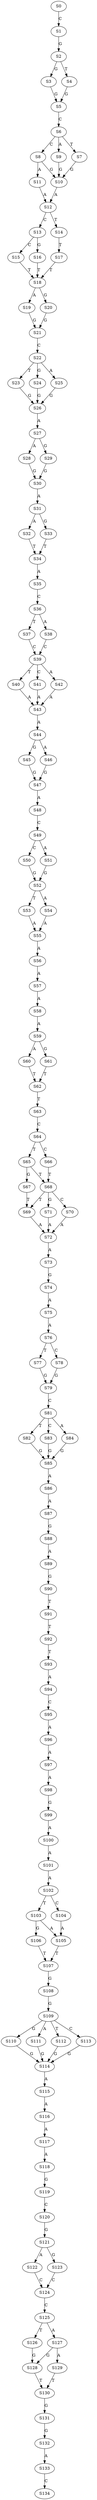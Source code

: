 strict digraph  {
	S0 -> S1 [ label = C ];
	S1 -> S2 [ label = G ];
	S2 -> S3 [ label = G ];
	S2 -> S4 [ label = T ];
	S3 -> S5 [ label = G ];
	S4 -> S5 [ label = G ];
	S5 -> S6 [ label = C ];
	S6 -> S7 [ label = T ];
	S6 -> S8 [ label = C ];
	S6 -> S9 [ label = A ];
	S7 -> S10 [ label = G ];
	S8 -> S10 [ label = G ];
	S8 -> S11 [ label = A ];
	S9 -> S10 [ label = G ];
	S10 -> S12 [ label = A ];
	S11 -> S12 [ label = A ];
	S12 -> S13 [ label = C ];
	S12 -> S14 [ label = T ];
	S13 -> S15 [ label = C ];
	S13 -> S16 [ label = G ];
	S14 -> S17 [ label = T ];
	S15 -> S18 [ label = T ];
	S16 -> S18 [ label = T ];
	S17 -> S18 [ label = T ];
	S18 -> S19 [ label = A ];
	S18 -> S20 [ label = G ];
	S19 -> S21 [ label = G ];
	S20 -> S21 [ label = G ];
	S21 -> S22 [ label = C ];
	S22 -> S23 [ label = T ];
	S22 -> S24 [ label = G ];
	S22 -> S25 [ label = A ];
	S23 -> S26 [ label = G ];
	S24 -> S26 [ label = G ];
	S25 -> S26 [ label = G ];
	S26 -> S27 [ label = A ];
	S27 -> S28 [ label = A ];
	S27 -> S29 [ label = G ];
	S28 -> S30 [ label = G ];
	S29 -> S30 [ label = G ];
	S30 -> S31 [ label = A ];
	S31 -> S32 [ label = A ];
	S31 -> S33 [ label = G ];
	S32 -> S34 [ label = T ];
	S33 -> S34 [ label = T ];
	S34 -> S35 [ label = A ];
	S35 -> S36 [ label = C ];
	S36 -> S37 [ label = T ];
	S36 -> S38 [ label = A ];
	S37 -> S39 [ label = C ];
	S38 -> S39 [ label = C ];
	S39 -> S40 [ label = T ];
	S39 -> S41 [ label = C ];
	S39 -> S42 [ label = A ];
	S40 -> S43 [ label = A ];
	S41 -> S43 [ label = A ];
	S42 -> S43 [ label = A ];
	S43 -> S44 [ label = A ];
	S44 -> S45 [ label = G ];
	S44 -> S46 [ label = A ];
	S45 -> S47 [ label = G ];
	S46 -> S47 [ label = G ];
	S47 -> S48 [ label = A ];
	S48 -> S49 [ label = C ];
	S49 -> S50 [ label = C ];
	S49 -> S51 [ label = A ];
	S50 -> S52 [ label = G ];
	S51 -> S52 [ label = G ];
	S52 -> S53 [ label = T ];
	S52 -> S54 [ label = A ];
	S53 -> S55 [ label = A ];
	S54 -> S55 [ label = A ];
	S55 -> S56 [ label = A ];
	S56 -> S57 [ label = A ];
	S57 -> S58 [ label = A ];
	S58 -> S59 [ label = A ];
	S59 -> S60 [ label = A ];
	S59 -> S61 [ label = G ];
	S60 -> S62 [ label = T ];
	S61 -> S62 [ label = T ];
	S62 -> S63 [ label = T ];
	S63 -> S64 [ label = C ];
	S64 -> S65 [ label = T ];
	S64 -> S66 [ label = C ];
	S65 -> S67 [ label = G ];
	S65 -> S68 [ label = T ];
	S66 -> S68 [ label = T ];
	S67 -> S69 [ label = T ];
	S68 -> S70 [ label = C ];
	S68 -> S69 [ label = T ];
	S68 -> S71 [ label = G ];
	S69 -> S72 [ label = A ];
	S70 -> S72 [ label = A ];
	S71 -> S72 [ label = A ];
	S72 -> S73 [ label = A ];
	S73 -> S74 [ label = G ];
	S74 -> S75 [ label = A ];
	S75 -> S76 [ label = A ];
	S76 -> S77 [ label = T ];
	S76 -> S78 [ label = C ];
	S77 -> S79 [ label = G ];
	S78 -> S79 [ label = G ];
	S79 -> S81 [ label = C ];
	S81 -> S82 [ label = T ];
	S81 -> S83 [ label = C ];
	S81 -> S84 [ label = A ];
	S82 -> S85 [ label = G ];
	S83 -> S85 [ label = G ];
	S84 -> S85 [ label = G ];
	S85 -> S86 [ label = A ];
	S86 -> S87 [ label = A ];
	S87 -> S88 [ label = G ];
	S88 -> S89 [ label = A ];
	S89 -> S90 [ label = G ];
	S90 -> S91 [ label = T ];
	S91 -> S92 [ label = T ];
	S92 -> S93 [ label = T ];
	S93 -> S94 [ label = A ];
	S94 -> S95 [ label = C ];
	S95 -> S96 [ label = A ];
	S96 -> S97 [ label = A ];
	S97 -> S98 [ label = A ];
	S98 -> S99 [ label = G ];
	S99 -> S100 [ label = A ];
	S100 -> S101 [ label = A ];
	S101 -> S102 [ label = A ];
	S102 -> S103 [ label = T ];
	S102 -> S104 [ label = C ];
	S103 -> S105 [ label = A ];
	S103 -> S106 [ label = G ];
	S104 -> S105 [ label = A ];
	S105 -> S107 [ label = T ];
	S106 -> S107 [ label = T ];
	S107 -> S108 [ label = G ];
	S108 -> S109 [ label = G ];
	S109 -> S110 [ label = G ];
	S109 -> S111 [ label = A ];
	S109 -> S112 [ label = T ];
	S109 -> S113 [ label = C ];
	S110 -> S114 [ label = G ];
	S111 -> S114 [ label = G ];
	S112 -> S114 [ label = G ];
	S113 -> S114 [ label = G ];
	S114 -> S115 [ label = A ];
	S115 -> S116 [ label = A ];
	S116 -> S117 [ label = A ];
	S117 -> S118 [ label = A ];
	S118 -> S119 [ label = G ];
	S119 -> S120 [ label = C ];
	S120 -> S121 [ label = G ];
	S121 -> S122 [ label = A ];
	S121 -> S123 [ label = G ];
	S122 -> S124 [ label = C ];
	S123 -> S124 [ label = C ];
	S124 -> S125 [ label = C ];
	S125 -> S126 [ label = T ];
	S125 -> S127 [ label = A ];
	S126 -> S128 [ label = G ];
	S127 -> S128 [ label = G ];
	S127 -> S129 [ label = A ];
	S128 -> S130 [ label = T ];
	S129 -> S130 [ label = T ];
	S130 -> S131 [ label = G ];
	S131 -> S132 [ label = G ];
	S132 -> S133 [ label = A ];
	S133 -> S134 [ label = C ];
}
